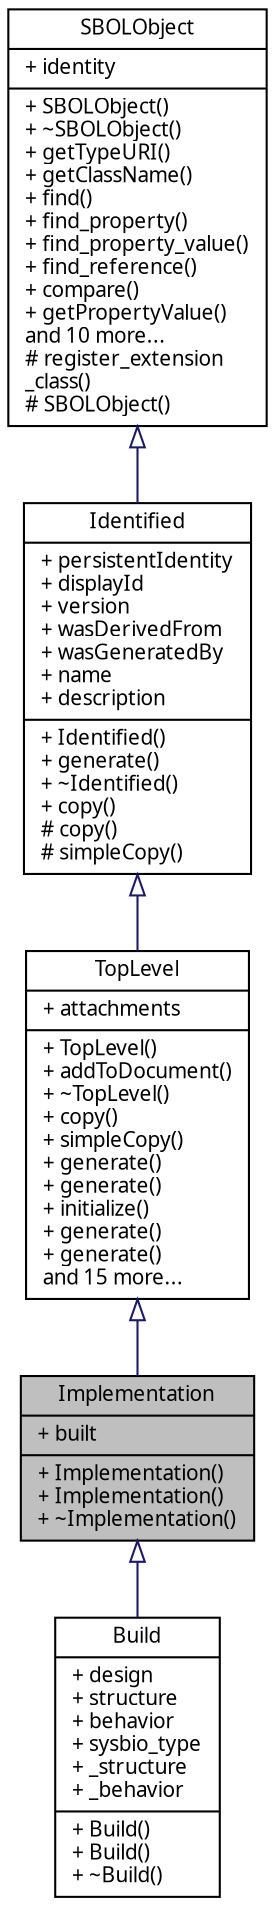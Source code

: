 digraph "Implementation"
{
  edge [fontname="FreeSans.ttf",fontsize="10",labelfontname="FreeSans.ttf",labelfontsize="10"];
  node [fontname="FreeSans.ttf",fontsize="10",shape=record];
  Node0 [label="{Implementation\n|+ built\l|+ Implementation()\l+ Implementation()\l+ ~Implementation()\l}",height=0.2,width=0.4,color="black", fillcolor="grey75", style="filled", fontcolor="black"];
  Node1 -> Node0 [dir="back",color="midnightblue",fontsize="10",style="solid",arrowtail="onormal",fontname="FreeSans.ttf"];
  Node1 [label="{TopLevel\n|+ attachments\l|+ TopLevel()\l+ addToDocument()\l+ ~TopLevel()\l+ copy()\l+ simpleCopy()\l+ generate()\l+ generate()\l+ initialize()\l+ generate()\l+ generate()\land 15 more...\l}",height=0.2,width=0.4,color="black", fillcolor="white", style="filled",URL="$classsbol_1_1_top_level.html",tooltip="All SBOL classes derived from TopLevel appear as top level nodes in the RDF/XML document tree and SBO..."];
  Node2 -> Node1 [dir="back",color="midnightblue",fontsize="10",style="solid",arrowtail="onormal",fontname="FreeSans.ttf"];
  Node2 [label="{Identified\n|+ persistentIdentity\l+ displayId\l+ version\l+ wasDerivedFrom\l+ wasGeneratedBy\l+ name\l+ description\l|+ Identified()\l+ generate()\l+ ~Identified()\l+ copy()\l# copy()\l# simpleCopy()\l}",height=0.2,width=0.4,color="black", fillcolor="white", style="filled",URL="$classsbol_1_1_identified.html",tooltip="All SBOL-defined classes are directly or indirectly derived from the Identified abstract class..."];
  Node3 -> Node2 [dir="back",color="midnightblue",fontsize="10",style="solid",arrowtail="onormal",fontname="FreeSans.ttf"];
  Node3 [label="{SBOLObject\n|+ identity\l|+ SBOLObject()\l+ ~SBOLObject()\l+ getTypeURI()\l+ getClassName()\l+ find()\l+ find_property()\l+ find_property_value()\l+ find_reference()\l+ compare()\l+ getPropertyValue()\land 10 more...\l# register_extension\l_class()\l# SBOLObject()\l}",height=0.2,width=0.4,color="black", fillcolor="white", style="filled",URL="$classsbol_1_1_s_b_o_l_object.html",tooltip="An SBOLObject converts a C++ class data structure into an RDF triple store and contains methods for s..."];
  Node0 -> Node4 [dir="back",color="midnightblue",fontsize="10",style="solid",arrowtail="onormal",fontname="FreeSans.ttf"];
  Node4 [label="{Build\n|+ design\l+ structure\l+ behavior\l+ sysbio_type\l+ _structure\l+ _behavior\l|+ Build()\l+ Build()\l+ ~Build()\l}",height=0.2,width=0.4,color="black", fillcolor="white", style="filled",URL="$classsbol_1_1_build.html",tooltip="A Build is a realization of a Design. For practical purposes, a Build can represent a biological clon..."];
}
